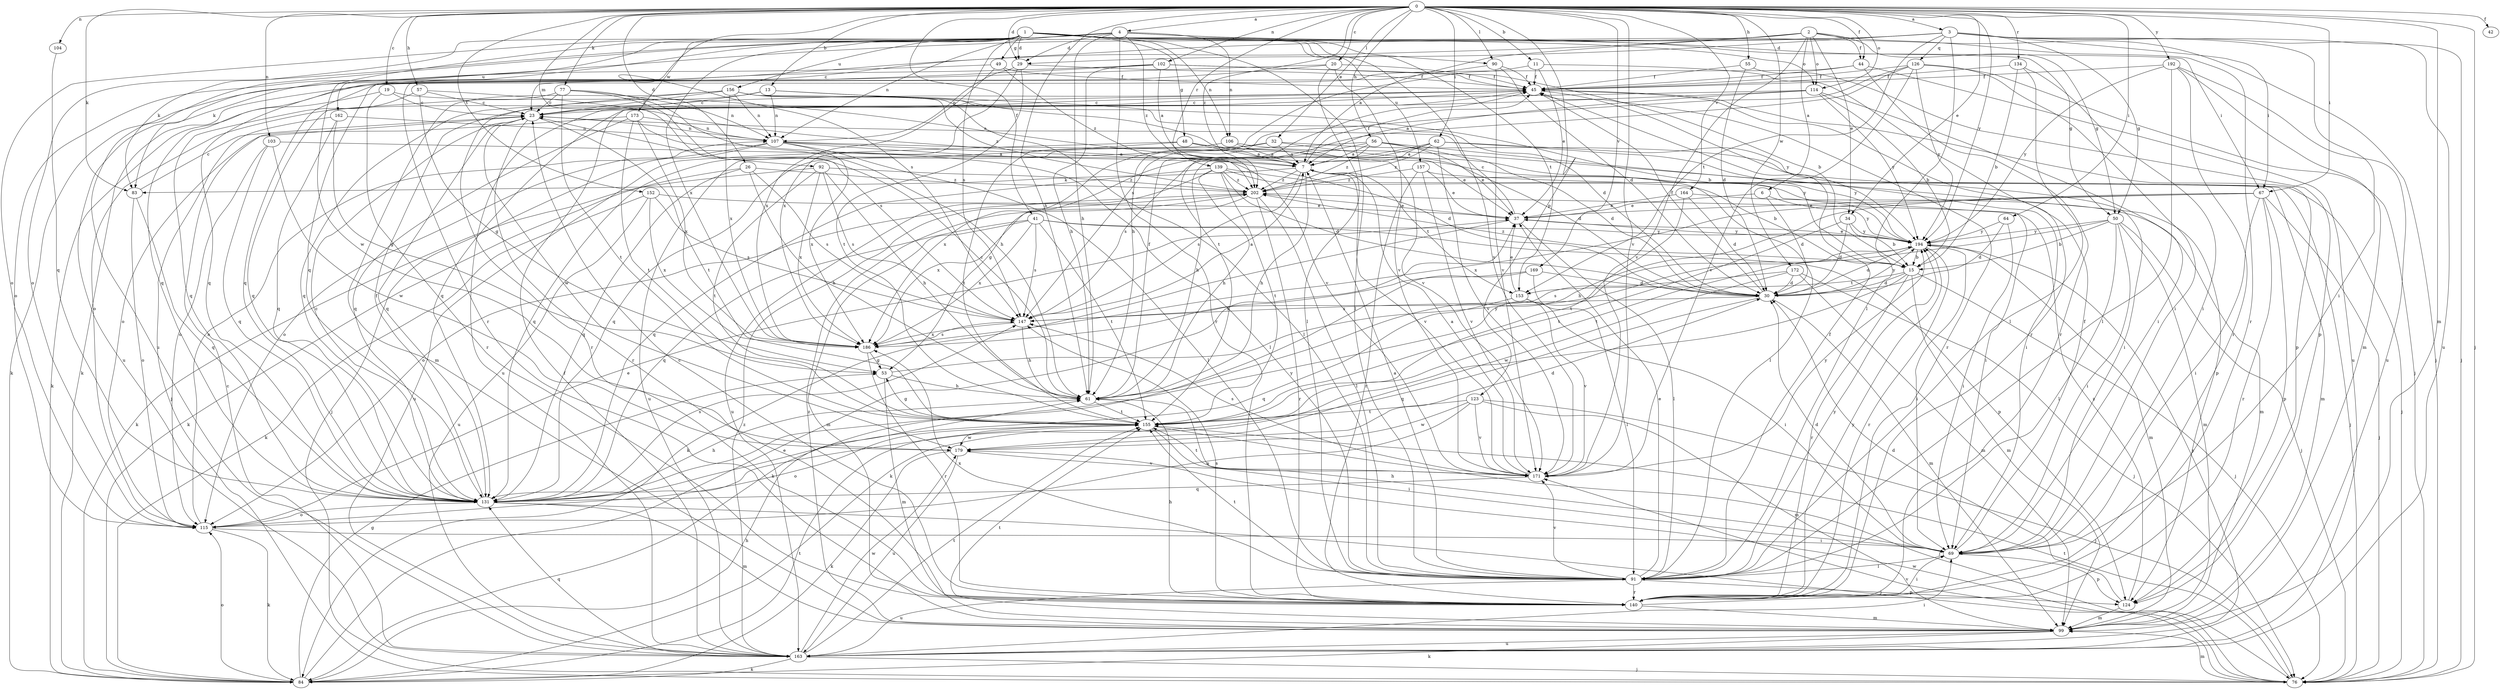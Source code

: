 strict digraph  {
0;
1;
2;
3;
4;
6;
7;
11;
13;
15;
19;
20;
23;
26;
29;
30;
32;
34;
37;
41;
42;
44;
45;
48;
49;
50;
53;
55;
56;
57;
61;
62;
64;
67;
69;
76;
77;
83;
84;
90;
91;
92;
99;
102;
103;
104;
106;
107;
114;
115;
123;
124;
126;
131;
134;
139;
140;
147;
152;
153;
155;
156;
157;
162;
163;
164;
169;
171;
172;
173;
179;
186;
192;
194;
202;
0 -> 3  [label=a];
0 -> 4  [label=a];
0 -> 11  [label=b];
0 -> 13  [label=b];
0 -> 19  [label=c];
0 -> 20  [label=c];
0 -> 26  [label=d];
0 -> 29  [label=d];
0 -> 32  [label=e];
0 -> 34  [label=e];
0 -> 41  [label=f];
0 -> 42  [label=f];
0 -> 44  [label=f];
0 -> 55  [label=h];
0 -> 56  [label=h];
0 -> 57  [label=h];
0 -> 61  [label=h];
0 -> 62  [label=i];
0 -> 64  [label=i];
0 -> 67  [label=i];
0 -> 76  [label=j];
0 -> 77  [label=k];
0 -> 83  [label=k];
0 -> 90  [label=l];
0 -> 92  [label=m];
0 -> 99  [label=m];
0 -> 102  [label=n];
0 -> 103  [label=n];
0 -> 104  [label=n];
0 -> 114  [label=o];
0 -> 123  [label=p];
0 -> 134  [label=r];
0 -> 139  [label=r];
0 -> 147  [label=s];
0 -> 152  [label=t];
0 -> 164  [label=v];
0 -> 169  [label=v];
0 -> 171  [label=v];
0 -> 172  [label=w];
0 -> 192  [label=y];
0 -> 194  [label=y];
0 -> 202  [label=z];
1 -> 29  [label=d];
1 -> 48  [label=g];
1 -> 49  [label=g];
1 -> 67  [label=i];
1 -> 83  [label=k];
1 -> 90  [label=l];
1 -> 91  [label=l];
1 -> 106  [label=n];
1 -> 114  [label=o];
1 -> 140  [label=r];
1 -> 147  [label=s];
1 -> 153  [label=t];
1 -> 156  [label=u];
1 -> 157  [label=u];
1 -> 162  [label=u];
1 -> 171  [label=v];
1 -> 173  [label=w];
1 -> 179  [label=w];
1 -> 186  [label=x];
2 -> 6  [label=a];
2 -> 7  [label=a];
2 -> 23  [label=c];
2 -> 34  [label=e];
2 -> 44  [label=f];
2 -> 50  [label=g];
2 -> 83  [label=k];
2 -> 114  [label=o];
2 -> 140  [label=r];
2 -> 171  [label=v];
3 -> 29  [label=d];
3 -> 50  [label=g];
3 -> 67  [label=i];
3 -> 69  [label=i];
3 -> 76  [label=j];
3 -> 91  [label=l];
3 -> 115  [label=o];
3 -> 126  [label=q];
3 -> 131  [label=q];
3 -> 153  [label=t];
3 -> 163  [label=u];
4 -> 29  [label=d];
4 -> 50  [label=g];
4 -> 61  [label=h];
4 -> 76  [label=j];
4 -> 106  [label=n];
4 -> 107  [label=n];
4 -> 115  [label=o];
4 -> 140  [label=r];
4 -> 163  [label=u];
4 -> 202  [label=z];
6 -> 30  [label=d];
6 -> 37  [label=e];
6 -> 194  [label=y];
7 -> 45  [label=f];
7 -> 61  [label=h];
7 -> 76  [label=j];
7 -> 83  [label=k];
7 -> 147  [label=s];
7 -> 153  [label=t];
7 -> 171  [label=v];
7 -> 202  [label=z];
11 -> 37  [label=e];
11 -> 45  [label=f];
11 -> 61  [label=h];
11 -> 140  [label=r];
13 -> 23  [label=c];
13 -> 30  [label=d];
13 -> 107  [label=n];
13 -> 131  [label=q];
13 -> 171  [label=v];
15 -> 30  [label=d];
15 -> 76  [label=j];
15 -> 84  [label=k];
15 -> 99  [label=m];
15 -> 140  [label=r];
15 -> 153  [label=t];
15 -> 202  [label=z];
19 -> 7  [label=a];
19 -> 23  [label=c];
19 -> 84  [label=k];
19 -> 140  [label=r];
20 -> 45  [label=f];
20 -> 84  [label=k];
20 -> 91  [label=l];
20 -> 131  [label=q];
20 -> 171  [label=v];
23 -> 107  [label=n];
23 -> 131  [label=q];
23 -> 140  [label=r];
23 -> 155  [label=t];
23 -> 179  [label=w];
26 -> 61  [label=h];
26 -> 84  [label=k];
26 -> 131  [label=q];
26 -> 147  [label=s];
26 -> 202  [label=z];
29 -> 45  [label=f];
29 -> 107  [label=n];
29 -> 155  [label=t];
29 -> 186  [label=x];
30 -> 45  [label=f];
30 -> 99  [label=m];
30 -> 131  [label=q];
30 -> 147  [label=s];
30 -> 194  [label=y];
32 -> 7  [label=a];
32 -> 76  [label=j];
32 -> 91  [label=l];
32 -> 163  [label=u];
32 -> 186  [label=x];
34 -> 15  [label=b];
34 -> 30  [label=d];
34 -> 155  [label=t];
34 -> 194  [label=y];
37 -> 23  [label=c];
37 -> 84  [label=k];
37 -> 91  [label=l];
37 -> 194  [label=y];
41 -> 99  [label=m];
41 -> 124  [label=p];
41 -> 131  [label=q];
41 -> 147  [label=s];
41 -> 155  [label=t];
41 -> 186  [label=x];
41 -> 194  [label=y];
44 -> 45  [label=f];
44 -> 84  [label=k];
44 -> 140  [label=r];
44 -> 163  [label=u];
45 -> 23  [label=c];
45 -> 115  [label=o];
45 -> 124  [label=p];
45 -> 140  [label=r];
45 -> 163  [label=u];
45 -> 194  [label=y];
48 -> 7  [label=a];
48 -> 30  [label=d];
48 -> 37  [label=e];
48 -> 131  [label=q];
48 -> 163  [label=u];
49 -> 45  [label=f];
49 -> 115  [label=o];
49 -> 186  [label=x];
49 -> 202  [label=z];
50 -> 15  [label=b];
50 -> 69  [label=i];
50 -> 76  [label=j];
50 -> 91  [label=l];
50 -> 99  [label=m];
50 -> 155  [label=t];
50 -> 194  [label=y];
53 -> 61  [label=h];
53 -> 99  [label=m];
53 -> 194  [label=y];
55 -> 30  [label=d];
55 -> 45  [label=f];
55 -> 124  [label=p];
56 -> 7  [label=a];
56 -> 30  [label=d];
56 -> 37  [label=e];
56 -> 53  [label=g];
56 -> 69  [label=i];
56 -> 131  [label=q];
56 -> 202  [label=z];
57 -> 23  [label=c];
57 -> 53  [label=g];
57 -> 131  [label=q];
57 -> 171  [label=v];
61 -> 23  [label=c];
61 -> 45  [label=f];
61 -> 155  [label=t];
62 -> 7  [label=a];
62 -> 61  [label=h];
62 -> 69  [label=i];
62 -> 147  [label=s];
62 -> 171  [label=v];
62 -> 194  [label=y];
62 -> 202  [label=z];
64 -> 30  [label=d];
64 -> 69  [label=i];
64 -> 194  [label=y];
67 -> 37  [label=e];
67 -> 61  [label=h];
67 -> 69  [label=i];
67 -> 76  [label=j];
67 -> 124  [label=p];
67 -> 140  [label=r];
67 -> 186  [label=x];
69 -> 30  [label=d];
69 -> 45  [label=f];
69 -> 61  [label=h];
69 -> 91  [label=l];
69 -> 124  [label=p];
76 -> 99  [label=m];
76 -> 155  [label=t];
76 -> 171  [label=v];
76 -> 179  [label=w];
77 -> 23  [label=c];
77 -> 61  [label=h];
77 -> 107  [label=n];
77 -> 131  [label=q];
77 -> 147  [label=s];
77 -> 155  [label=t];
83 -> 23  [label=c];
83 -> 115  [label=o];
83 -> 131  [label=q];
84 -> 37  [label=e];
84 -> 53  [label=g];
84 -> 61  [label=h];
84 -> 115  [label=o];
84 -> 155  [label=t];
90 -> 30  [label=d];
90 -> 45  [label=f];
90 -> 131  [label=q];
90 -> 171  [label=v];
91 -> 7  [label=a];
91 -> 37  [label=e];
91 -> 45  [label=f];
91 -> 124  [label=p];
91 -> 140  [label=r];
91 -> 155  [label=t];
91 -> 163  [label=u];
91 -> 171  [label=v];
91 -> 186  [label=x];
91 -> 194  [label=y];
92 -> 61  [label=h];
92 -> 84  [label=k];
92 -> 147  [label=s];
92 -> 155  [label=t];
92 -> 186  [label=x];
92 -> 202  [label=z];
99 -> 84  [label=k];
99 -> 155  [label=t];
99 -> 163  [label=u];
99 -> 202  [label=z];
102 -> 7  [label=a];
102 -> 15  [label=b];
102 -> 45  [label=f];
102 -> 61  [label=h];
102 -> 131  [label=q];
102 -> 163  [label=u];
103 -> 7  [label=a];
103 -> 115  [label=o];
103 -> 131  [label=q];
103 -> 179  [label=w];
104 -> 131  [label=q];
106 -> 7  [label=a];
106 -> 124  [label=p];
106 -> 155  [label=t];
107 -> 7  [label=a];
107 -> 30  [label=d];
107 -> 76  [label=j];
107 -> 91  [label=l];
107 -> 115  [label=o];
107 -> 186  [label=x];
107 -> 194  [label=y];
114 -> 7  [label=a];
114 -> 15  [label=b];
114 -> 23  [label=c];
114 -> 69  [label=i];
114 -> 131  [label=q];
114 -> 194  [label=y];
115 -> 37  [label=e];
115 -> 69  [label=i];
115 -> 84  [label=k];
115 -> 107  [label=n];
123 -> 76  [label=j];
123 -> 99  [label=m];
123 -> 115  [label=o];
123 -> 155  [label=t];
123 -> 171  [label=v];
123 -> 179  [label=w];
124 -> 30  [label=d];
124 -> 99  [label=m];
124 -> 202  [label=z];
126 -> 45  [label=f];
126 -> 69  [label=i];
126 -> 76  [label=j];
126 -> 147  [label=s];
126 -> 155  [label=t];
126 -> 171  [label=v];
126 -> 194  [label=y];
131 -> 23  [label=c];
131 -> 45  [label=f];
131 -> 61  [label=h];
131 -> 76  [label=j];
131 -> 99  [label=m];
131 -> 115  [label=o];
131 -> 147  [label=s];
131 -> 194  [label=y];
134 -> 15  [label=b];
134 -> 45  [label=f];
134 -> 69  [label=i];
134 -> 91  [label=l];
139 -> 15  [label=b];
139 -> 30  [label=d];
139 -> 61  [label=h];
139 -> 99  [label=m];
139 -> 131  [label=q];
139 -> 155  [label=t];
139 -> 163  [label=u];
139 -> 202  [label=z];
140 -> 23  [label=c];
140 -> 61  [label=h];
140 -> 69  [label=i];
140 -> 99  [label=m];
140 -> 147  [label=s];
140 -> 194  [label=y];
147 -> 7  [label=a];
147 -> 61  [label=h];
147 -> 186  [label=x];
152 -> 37  [label=e];
152 -> 84  [label=k];
152 -> 147  [label=s];
152 -> 163  [label=u];
152 -> 186  [label=x];
153 -> 37  [label=e];
153 -> 69  [label=i];
153 -> 131  [label=q];
153 -> 171  [label=v];
155 -> 53  [label=g];
155 -> 69  [label=i];
155 -> 76  [label=j];
155 -> 115  [label=o];
155 -> 179  [label=w];
156 -> 15  [label=b];
156 -> 23  [label=c];
156 -> 91  [label=l];
156 -> 99  [label=m];
156 -> 107  [label=n];
156 -> 140  [label=r];
156 -> 186  [label=x];
156 -> 202  [label=z];
157 -> 37  [label=e];
157 -> 69  [label=i];
157 -> 140  [label=r];
157 -> 171  [label=v];
157 -> 202  [label=z];
162 -> 53  [label=g];
162 -> 76  [label=j];
162 -> 107  [label=n];
162 -> 131  [label=q];
163 -> 23  [label=c];
163 -> 45  [label=f];
163 -> 69  [label=i];
163 -> 76  [label=j];
163 -> 84  [label=k];
163 -> 131  [label=q];
163 -> 155  [label=t];
163 -> 179  [label=w];
163 -> 194  [label=y];
163 -> 202  [label=z];
164 -> 30  [label=d];
164 -> 37  [label=e];
164 -> 99  [label=m];
164 -> 155  [label=t];
169 -> 30  [label=d];
169 -> 84  [label=k];
169 -> 91  [label=l];
169 -> 186  [label=x];
171 -> 7  [label=a];
171 -> 131  [label=q];
171 -> 147  [label=s];
171 -> 155  [label=t];
171 -> 194  [label=y];
172 -> 30  [label=d];
172 -> 76  [label=j];
172 -> 99  [label=m];
172 -> 147  [label=s];
172 -> 179  [label=w];
173 -> 91  [label=l];
173 -> 107  [label=n];
173 -> 115  [label=o];
173 -> 131  [label=q];
173 -> 155  [label=t];
173 -> 186  [label=x];
179 -> 30  [label=d];
179 -> 84  [label=k];
179 -> 163  [label=u];
179 -> 171  [label=v];
186 -> 53  [label=g];
186 -> 140  [label=r];
186 -> 147  [label=s];
192 -> 45  [label=f];
192 -> 91  [label=l];
192 -> 99  [label=m];
192 -> 140  [label=r];
192 -> 163  [label=u];
192 -> 194  [label=y];
194 -> 15  [label=b];
194 -> 30  [label=d];
194 -> 37  [label=e];
194 -> 69  [label=i];
194 -> 99  [label=m];
194 -> 140  [label=r];
202 -> 37  [label=e];
202 -> 91  [label=l];
202 -> 115  [label=o];
202 -> 140  [label=r];
202 -> 186  [label=x];
}
